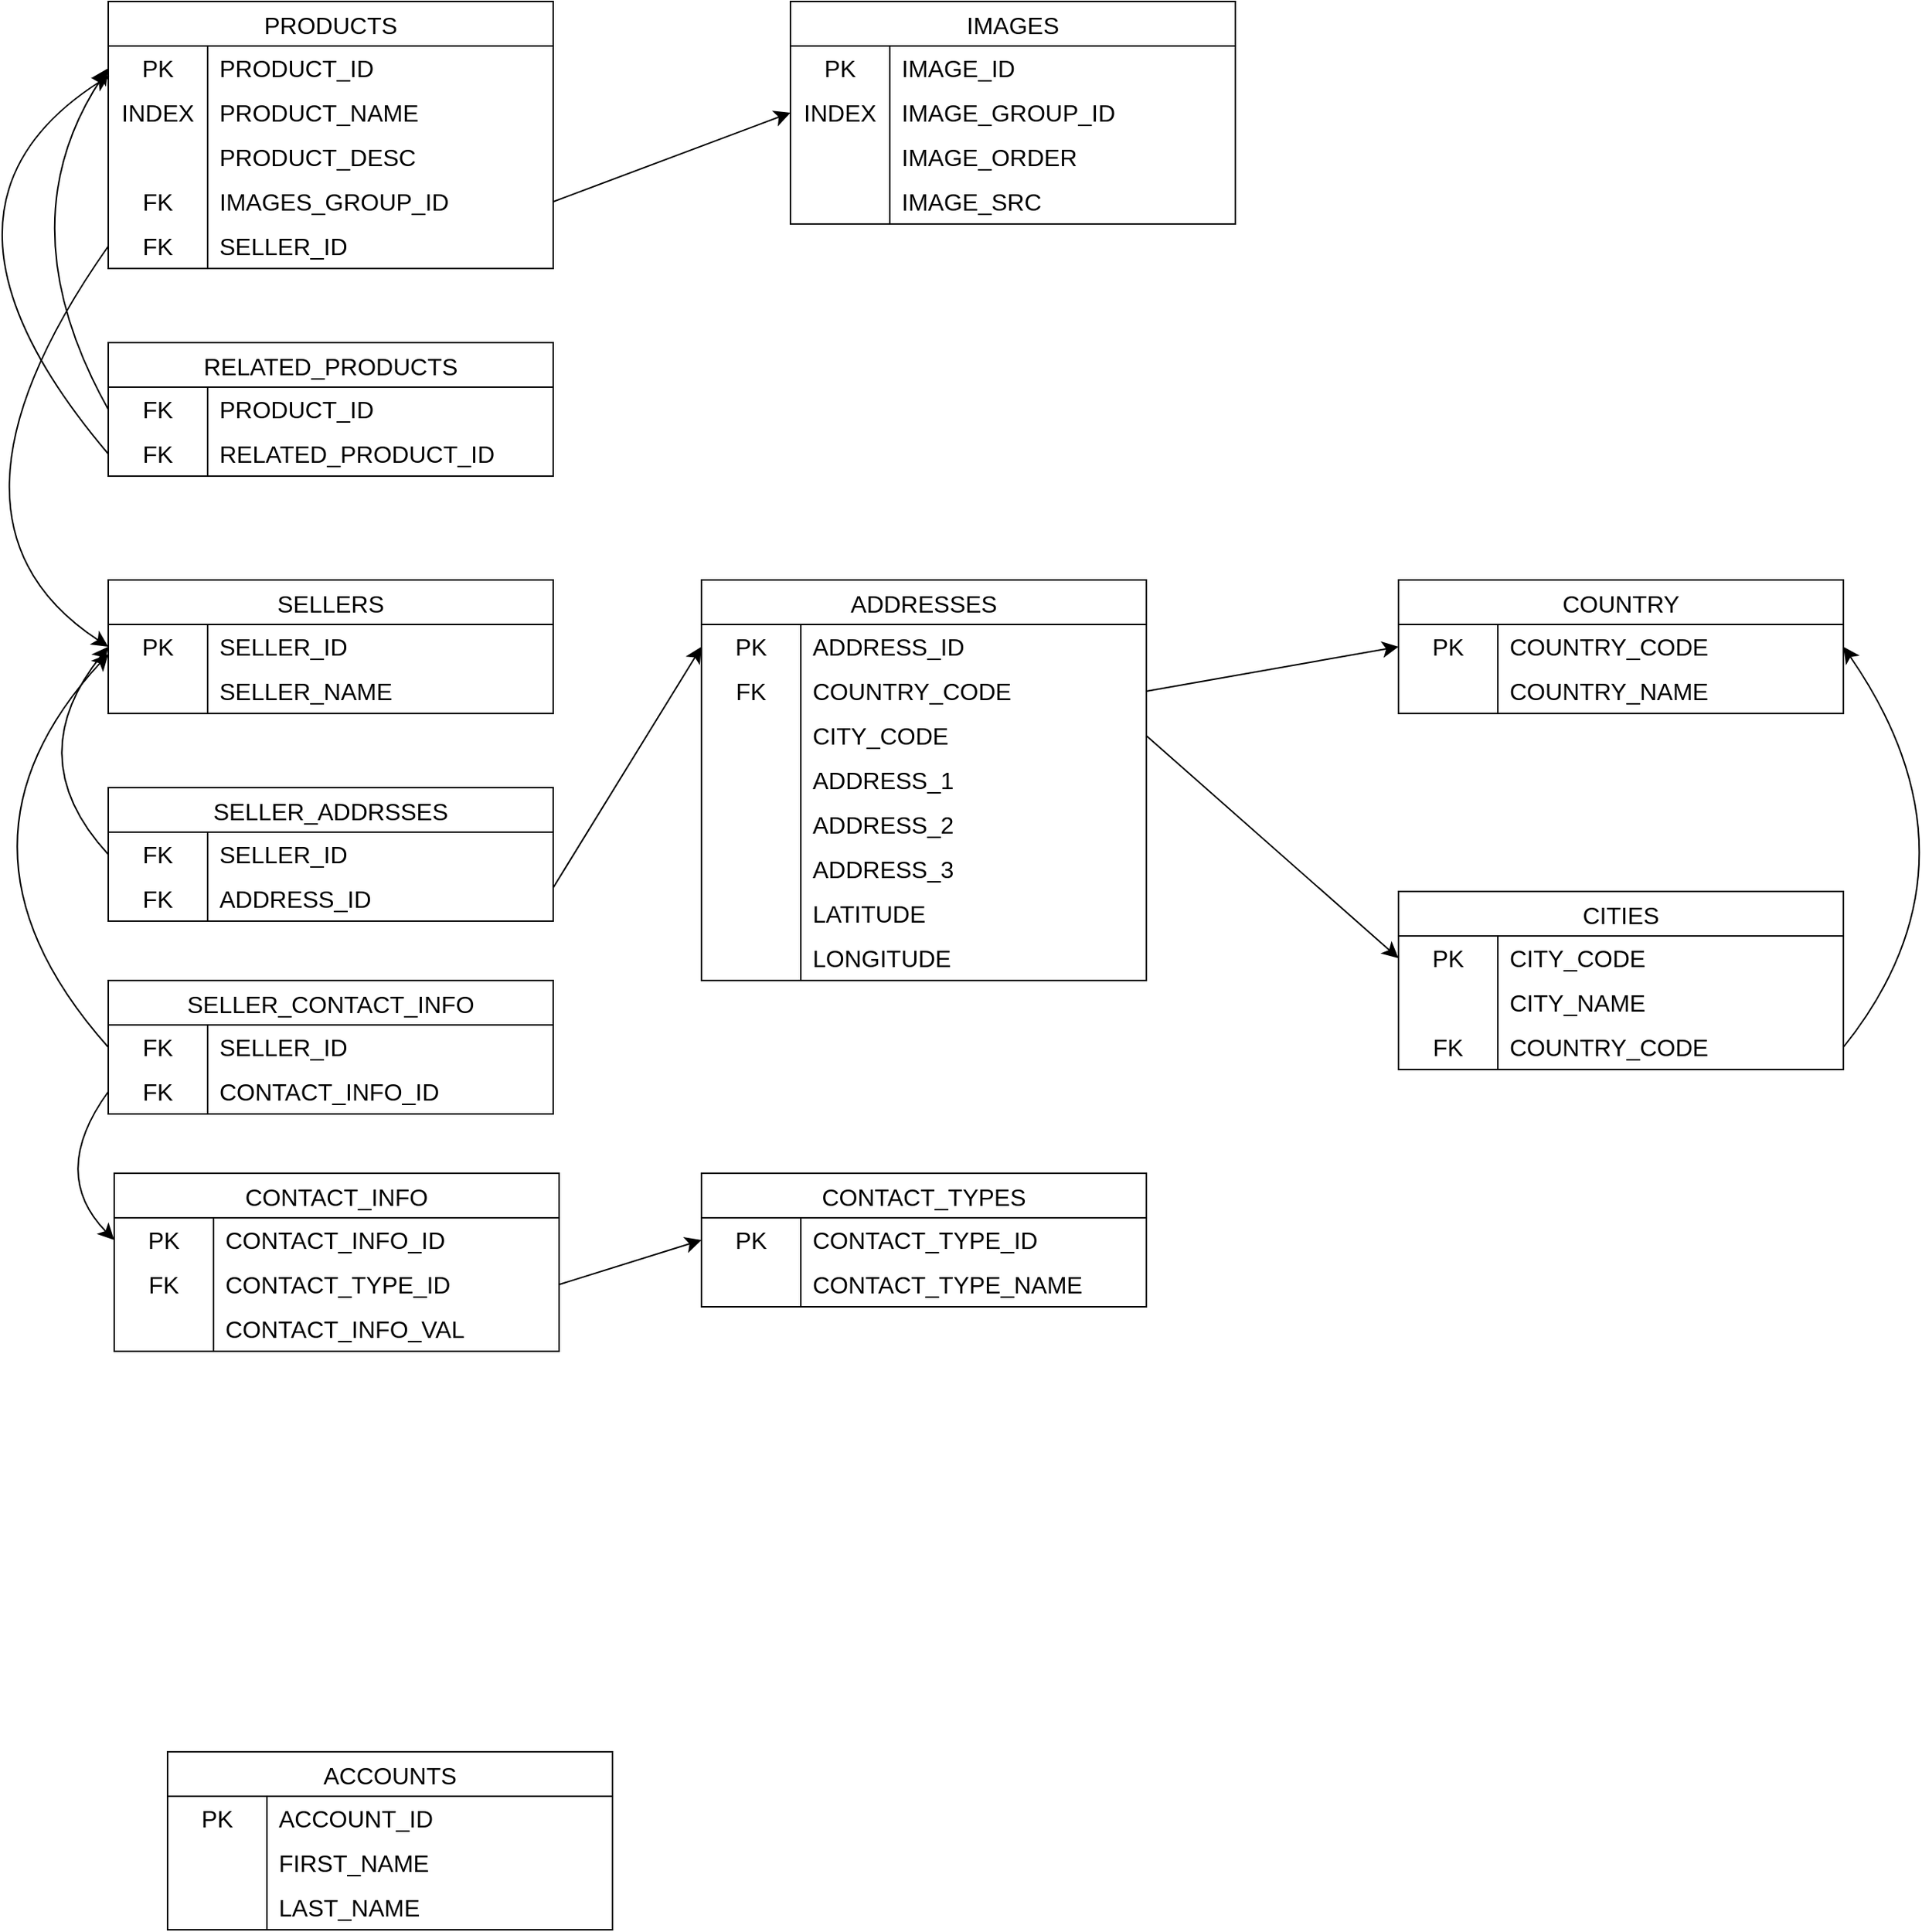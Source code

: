 <mxfile version="24.2.5" type="github">
  <diagram name="Page-1" id="N0plrpYWkO5NrAyGqAbL">
    <mxGraphModel dx="1674" dy="957" grid="1" gridSize="10" guides="1" tooltips="1" connect="1" arrows="1" fold="1" page="1" pageScale="1" pageWidth="827" pageHeight="1169" math="0" shadow="0">
      <root>
        <mxCell id="0" />
        <mxCell id="1" parent="0" />
        <mxCell id="wztDwebSlEV5KMkDQvqh-83" value="PRODUCTS" style="shape=table;startSize=30;container=1;collapsible=0;childLayout=tableLayout;fixedRows=1;rowLines=0;fontStyle=0;strokeColor=default;fontSize=16;" parent="1" vertex="1">
          <mxGeometry x="110" y="170" width="300" height="180" as="geometry" />
        </mxCell>
        <mxCell id="wztDwebSlEV5KMkDQvqh-84" value="" style="shape=tableRow;horizontal=0;startSize=0;swimlaneHead=0;swimlaneBody=0;top=0;left=0;bottom=0;right=0;collapsible=0;dropTarget=0;fillColor=none;points=[[0,0.5],[1,0.5]];portConstraint=eastwest;strokeColor=inherit;fontSize=16;" parent="wztDwebSlEV5KMkDQvqh-83" vertex="1">
          <mxGeometry y="30" width="300" height="30" as="geometry" />
        </mxCell>
        <mxCell id="wztDwebSlEV5KMkDQvqh-85" value="PK" style="shape=partialRectangle;html=1;whiteSpace=wrap;connectable=0;fillColor=none;top=0;left=0;bottom=0;right=0;overflow=hidden;pointerEvents=1;strokeColor=inherit;fontSize=16;" parent="wztDwebSlEV5KMkDQvqh-84" vertex="1">
          <mxGeometry width="67" height="30" as="geometry">
            <mxRectangle width="67" height="30" as="alternateBounds" />
          </mxGeometry>
        </mxCell>
        <mxCell id="wztDwebSlEV5KMkDQvqh-86" value="PRODUCT_ID" style="shape=partialRectangle;html=1;whiteSpace=wrap;connectable=0;fillColor=none;top=0;left=0;bottom=0;right=0;align=left;spacingLeft=6;overflow=hidden;strokeColor=inherit;fontSize=16;" parent="wztDwebSlEV5KMkDQvqh-84" vertex="1">
          <mxGeometry x="67" width="233" height="30" as="geometry">
            <mxRectangle width="233" height="30" as="alternateBounds" />
          </mxGeometry>
        </mxCell>
        <mxCell id="wztDwebSlEV5KMkDQvqh-87" value="" style="shape=tableRow;horizontal=0;startSize=0;swimlaneHead=0;swimlaneBody=0;top=0;left=0;bottom=0;right=0;collapsible=0;dropTarget=0;fillColor=none;points=[[0,0.5],[1,0.5]];portConstraint=eastwest;strokeColor=inherit;fontSize=16;" parent="wztDwebSlEV5KMkDQvqh-83" vertex="1">
          <mxGeometry y="60" width="300" height="30" as="geometry" />
        </mxCell>
        <mxCell id="wztDwebSlEV5KMkDQvqh-88" value="INDEX" style="shape=partialRectangle;html=1;whiteSpace=wrap;connectable=0;fillColor=none;top=0;left=0;bottom=0;right=0;overflow=hidden;strokeColor=inherit;fontSize=16;" parent="wztDwebSlEV5KMkDQvqh-87" vertex="1">
          <mxGeometry width="67" height="30" as="geometry">
            <mxRectangle width="67" height="30" as="alternateBounds" />
          </mxGeometry>
        </mxCell>
        <mxCell id="wztDwebSlEV5KMkDQvqh-89" value="PRODUCT_NAME" style="shape=partialRectangle;html=1;whiteSpace=wrap;connectable=0;fillColor=none;top=0;left=0;bottom=0;right=0;align=left;spacingLeft=6;overflow=hidden;strokeColor=inherit;fontSize=16;" parent="wztDwebSlEV5KMkDQvqh-87" vertex="1">
          <mxGeometry x="67" width="233" height="30" as="geometry">
            <mxRectangle width="233" height="30" as="alternateBounds" />
          </mxGeometry>
        </mxCell>
        <mxCell id="wztDwebSlEV5KMkDQvqh-90" value="" style="shape=tableRow;horizontal=0;startSize=0;swimlaneHead=0;swimlaneBody=0;top=0;left=0;bottom=0;right=0;collapsible=0;dropTarget=0;fillColor=none;points=[[0,0.5],[1,0.5]];portConstraint=eastwest;strokeColor=inherit;fontSize=16;" parent="wztDwebSlEV5KMkDQvqh-83" vertex="1">
          <mxGeometry y="90" width="300" height="30" as="geometry" />
        </mxCell>
        <mxCell id="wztDwebSlEV5KMkDQvqh-91" value="" style="shape=partialRectangle;html=1;whiteSpace=wrap;connectable=0;fillColor=none;top=0;left=0;bottom=0;right=0;overflow=hidden;strokeColor=inherit;fontSize=16;" parent="wztDwebSlEV5KMkDQvqh-90" vertex="1">
          <mxGeometry width="67" height="30" as="geometry">
            <mxRectangle width="67" height="30" as="alternateBounds" />
          </mxGeometry>
        </mxCell>
        <mxCell id="wztDwebSlEV5KMkDQvqh-92" value="PRODUCT_DESC" style="shape=partialRectangle;html=1;whiteSpace=wrap;connectable=0;fillColor=none;top=0;left=0;bottom=0;right=0;align=left;spacingLeft=6;overflow=hidden;strokeColor=inherit;fontSize=16;" parent="wztDwebSlEV5KMkDQvqh-90" vertex="1">
          <mxGeometry x="67" width="233" height="30" as="geometry">
            <mxRectangle width="233" height="30" as="alternateBounds" />
          </mxGeometry>
        </mxCell>
        <mxCell id="wztDwebSlEV5KMkDQvqh-93" value="" style="shape=tableRow;horizontal=0;startSize=0;swimlaneHead=0;swimlaneBody=0;top=0;left=0;bottom=0;right=0;collapsible=0;dropTarget=0;fillColor=none;points=[[0,0.5],[1,0.5]];portConstraint=eastwest;strokeColor=inherit;fontSize=16;" parent="wztDwebSlEV5KMkDQvqh-83" vertex="1">
          <mxGeometry y="120" width="300" height="30" as="geometry" />
        </mxCell>
        <mxCell id="wztDwebSlEV5KMkDQvqh-94" value="FK" style="shape=partialRectangle;html=1;whiteSpace=wrap;connectable=0;fillColor=none;top=0;left=0;bottom=0;right=0;overflow=hidden;strokeColor=inherit;fontSize=16;" parent="wztDwebSlEV5KMkDQvqh-93" vertex="1">
          <mxGeometry width="67" height="30" as="geometry">
            <mxRectangle width="67" height="30" as="alternateBounds" />
          </mxGeometry>
        </mxCell>
        <mxCell id="wztDwebSlEV5KMkDQvqh-95" value="IMAGES_GROUP_ID" style="shape=partialRectangle;html=1;whiteSpace=wrap;connectable=0;fillColor=none;top=0;left=0;bottom=0;right=0;align=left;spacingLeft=6;overflow=hidden;strokeColor=inherit;fontSize=16;" parent="wztDwebSlEV5KMkDQvqh-93" vertex="1">
          <mxGeometry x="67" width="233" height="30" as="geometry">
            <mxRectangle width="233" height="30" as="alternateBounds" />
          </mxGeometry>
        </mxCell>
        <mxCell id="wztDwebSlEV5KMkDQvqh-134" value="" style="shape=tableRow;horizontal=0;startSize=0;swimlaneHead=0;swimlaneBody=0;top=0;left=0;bottom=0;right=0;collapsible=0;dropTarget=0;fillColor=none;points=[[0,0.5],[1,0.5]];portConstraint=eastwest;strokeColor=inherit;fontSize=16;" parent="wztDwebSlEV5KMkDQvqh-83" vertex="1">
          <mxGeometry y="150" width="300" height="30" as="geometry" />
        </mxCell>
        <mxCell id="wztDwebSlEV5KMkDQvqh-135" value="FK" style="shape=partialRectangle;html=1;whiteSpace=wrap;connectable=0;fillColor=none;top=0;left=0;bottom=0;right=0;overflow=hidden;strokeColor=inherit;fontSize=16;" parent="wztDwebSlEV5KMkDQvqh-134" vertex="1">
          <mxGeometry width="67" height="30" as="geometry">
            <mxRectangle width="67" height="30" as="alternateBounds" />
          </mxGeometry>
        </mxCell>
        <mxCell id="wztDwebSlEV5KMkDQvqh-136" value="SELLER_ID" style="shape=partialRectangle;html=1;whiteSpace=wrap;connectable=0;fillColor=none;top=0;left=0;bottom=0;right=0;align=left;spacingLeft=6;overflow=hidden;strokeColor=inherit;fontSize=16;" parent="wztDwebSlEV5KMkDQvqh-134" vertex="1">
          <mxGeometry x="67" width="233" height="30" as="geometry">
            <mxRectangle width="233" height="30" as="alternateBounds" />
          </mxGeometry>
        </mxCell>
        <mxCell id="wztDwebSlEV5KMkDQvqh-96" value="IMAGES" style="shape=table;startSize=30;container=1;collapsible=0;childLayout=tableLayout;fixedRows=1;rowLines=0;fontStyle=0;strokeColor=default;fontSize=16;" parent="1" vertex="1">
          <mxGeometry x="570" y="170" width="300" height="150" as="geometry" />
        </mxCell>
        <mxCell id="wztDwebSlEV5KMkDQvqh-97" value="" style="shape=tableRow;horizontal=0;startSize=0;swimlaneHead=0;swimlaneBody=0;top=0;left=0;bottom=0;right=0;collapsible=0;dropTarget=0;fillColor=none;points=[[0,0.5],[1,0.5]];portConstraint=eastwest;strokeColor=inherit;fontSize=16;" parent="wztDwebSlEV5KMkDQvqh-96" vertex="1">
          <mxGeometry y="30" width="300" height="30" as="geometry" />
        </mxCell>
        <mxCell id="wztDwebSlEV5KMkDQvqh-98" value="PK" style="shape=partialRectangle;html=1;whiteSpace=wrap;connectable=0;fillColor=none;top=0;left=0;bottom=0;right=0;overflow=hidden;pointerEvents=1;strokeColor=inherit;fontSize=16;" parent="wztDwebSlEV5KMkDQvqh-97" vertex="1">
          <mxGeometry width="67" height="30" as="geometry">
            <mxRectangle width="67" height="30" as="alternateBounds" />
          </mxGeometry>
        </mxCell>
        <mxCell id="wztDwebSlEV5KMkDQvqh-99" value="IMAGE_ID" style="shape=partialRectangle;html=1;whiteSpace=wrap;connectable=0;fillColor=none;top=0;left=0;bottom=0;right=0;align=left;spacingLeft=6;overflow=hidden;strokeColor=inherit;fontSize=16;" parent="wztDwebSlEV5KMkDQvqh-97" vertex="1">
          <mxGeometry x="67" width="233" height="30" as="geometry">
            <mxRectangle width="233" height="30" as="alternateBounds" />
          </mxGeometry>
        </mxCell>
        <mxCell id="wztDwebSlEV5KMkDQvqh-100" value="" style="shape=tableRow;horizontal=0;startSize=0;swimlaneHead=0;swimlaneBody=0;top=0;left=0;bottom=0;right=0;collapsible=0;dropTarget=0;fillColor=none;points=[[0,0.5],[1,0.5]];portConstraint=eastwest;strokeColor=inherit;fontSize=16;" parent="wztDwebSlEV5KMkDQvqh-96" vertex="1">
          <mxGeometry y="60" width="300" height="30" as="geometry" />
        </mxCell>
        <mxCell id="wztDwebSlEV5KMkDQvqh-101" value="INDEX" style="shape=partialRectangle;html=1;whiteSpace=wrap;connectable=0;fillColor=none;top=0;left=0;bottom=0;right=0;overflow=hidden;strokeColor=inherit;fontSize=16;" parent="wztDwebSlEV5KMkDQvqh-100" vertex="1">
          <mxGeometry width="67" height="30" as="geometry">
            <mxRectangle width="67" height="30" as="alternateBounds" />
          </mxGeometry>
        </mxCell>
        <mxCell id="wztDwebSlEV5KMkDQvqh-102" value="IMAGE_GROUP_ID" style="shape=partialRectangle;html=1;whiteSpace=wrap;connectable=0;fillColor=none;top=0;left=0;bottom=0;right=0;align=left;spacingLeft=6;overflow=hidden;strokeColor=inherit;fontSize=16;" parent="wztDwebSlEV5KMkDQvqh-100" vertex="1">
          <mxGeometry x="67" width="233" height="30" as="geometry">
            <mxRectangle width="233" height="30" as="alternateBounds" />
          </mxGeometry>
        </mxCell>
        <mxCell id="wztDwebSlEV5KMkDQvqh-103" value="" style="shape=tableRow;horizontal=0;startSize=0;swimlaneHead=0;swimlaneBody=0;top=0;left=0;bottom=0;right=0;collapsible=0;dropTarget=0;fillColor=none;points=[[0,0.5],[1,0.5]];portConstraint=eastwest;strokeColor=inherit;fontSize=16;" parent="wztDwebSlEV5KMkDQvqh-96" vertex="1">
          <mxGeometry y="90" width="300" height="30" as="geometry" />
        </mxCell>
        <mxCell id="wztDwebSlEV5KMkDQvqh-104" value="" style="shape=partialRectangle;html=1;whiteSpace=wrap;connectable=0;fillColor=none;top=0;left=0;bottom=0;right=0;overflow=hidden;strokeColor=inherit;fontSize=16;" parent="wztDwebSlEV5KMkDQvqh-103" vertex="1">
          <mxGeometry width="67" height="30" as="geometry">
            <mxRectangle width="67" height="30" as="alternateBounds" />
          </mxGeometry>
        </mxCell>
        <mxCell id="wztDwebSlEV5KMkDQvqh-105" value="IMAGE_ORDER" style="shape=partialRectangle;html=1;whiteSpace=wrap;connectable=0;fillColor=none;top=0;left=0;bottom=0;right=0;align=left;spacingLeft=6;overflow=hidden;strokeColor=inherit;fontSize=16;" parent="wztDwebSlEV5KMkDQvqh-103" vertex="1">
          <mxGeometry x="67" width="233" height="30" as="geometry">
            <mxRectangle width="233" height="30" as="alternateBounds" />
          </mxGeometry>
        </mxCell>
        <mxCell id="wztDwebSlEV5KMkDQvqh-106" value="" style="shape=tableRow;horizontal=0;startSize=0;swimlaneHead=0;swimlaneBody=0;top=0;left=0;bottom=0;right=0;collapsible=0;dropTarget=0;fillColor=none;points=[[0,0.5],[1,0.5]];portConstraint=eastwest;strokeColor=inherit;fontSize=16;" parent="wztDwebSlEV5KMkDQvqh-96" vertex="1">
          <mxGeometry y="120" width="300" height="30" as="geometry" />
        </mxCell>
        <mxCell id="wztDwebSlEV5KMkDQvqh-107" value="" style="shape=partialRectangle;html=1;whiteSpace=wrap;connectable=0;fillColor=none;top=0;left=0;bottom=0;right=0;overflow=hidden;strokeColor=inherit;fontSize=16;" parent="wztDwebSlEV5KMkDQvqh-106" vertex="1">
          <mxGeometry width="67" height="30" as="geometry">
            <mxRectangle width="67" height="30" as="alternateBounds" />
          </mxGeometry>
        </mxCell>
        <mxCell id="wztDwebSlEV5KMkDQvqh-108" value="IMAGE_SRC" style="shape=partialRectangle;html=1;whiteSpace=wrap;connectable=0;fillColor=none;top=0;left=0;bottom=0;right=0;align=left;spacingLeft=6;overflow=hidden;strokeColor=inherit;fontSize=16;" parent="wztDwebSlEV5KMkDQvqh-106" vertex="1">
          <mxGeometry x="67" width="233" height="30" as="geometry">
            <mxRectangle width="233" height="30" as="alternateBounds" />
          </mxGeometry>
        </mxCell>
        <mxCell id="wztDwebSlEV5KMkDQvqh-109" style="edgeStyle=none;curved=1;rounded=0;orthogonalLoop=1;jettySize=auto;html=1;entryX=0;entryY=0.5;entryDx=0;entryDy=0;fontSize=12;startSize=8;endSize=8;exitX=1;exitY=0.5;exitDx=0;exitDy=0;" parent="1" source="wztDwebSlEV5KMkDQvqh-93" target="wztDwebSlEV5KMkDQvqh-100" edge="1">
          <mxGeometry relative="1" as="geometry" />
        </mxCell>
        <mxCell id="wztDwebSlEV5KMkDQvqh-110" value="RELATED_PRODUCTS" style="shape=table;startSize=30;container=1;collapsible=0;childLayout=tableLayout;fixedRows=1;rowLines=0;fontStyle=0;strokeColor=default;fontSize=16;" parent="1" vertex="1">
          <mxGeometry x="110" y="400" width="300" height="90" as="geometry" />
        </mxCell>
        <mxCell id="wztDwebSlEV5KMkDQvqh-111" value="" style="shape=tableRow;horizontal=0;startSize=0;swimlaneHead=0;swimlaneBody=0;top=0;left=0;bottom=0;right=0;collapsible=0;dropTarget=0;fillColor=none;points=[[0,0.5],[1,0.5]];portConstraint=eastwest;strokeColor=inherit;fontSize=16;" parent="wztDwebSlEV5KMkDQvqh-110" vertex="1">
          <mxGeometry y="30" width="300" height="30" as="geometry" />
        </mxCell>
        <mxCell id="wztDwebSlEV5KMkDQvqh-112" value="FK" style="shape=partialRectangle;html=1;whiteSpace=wrap;connectable=0;fillColor=none;top=0;left=0;bottom=0;right=0;overflow=hidden;pointerEvents=1;strokeColor=inherit;fontSize=16;" parent="wztDwebSlEV5KMkDQvqh-111" vertex="1">
          <mxGeometry width="67" height="30" as="geometry">
            <mxRectangle width="67" height="30" as="alternateBounds" />
          </mxGeometry>
        </mxCell>
        <mxCell id="wztDwebSlEV5KMkDQvqh-113" value="PRODUCT_ID" style="shape=partialRectangle;html=1;whiteSpace=wrap;connectable=0;fillColor=none;top=0;left=0;bottom=0;right=0;align=left;spacingLeft=6;overflow=hidden;strokeColor=inherit;fontSize=16;" parent="wztDwebSlEV5KMkDQvqh-111" vertex="1">
          <mxGeometry x="67" width="233" height="30" as="geometry">
            <mxRectangle width="233" height="30" as="alternateBounds" />
          </mxGeometry>
        </mxCell>
        <mxCell id="wztDwebSlEV5KMkDQvqh-114" value="" style="shape=tableRow;horizontal=0;startSize=0;swimlaneHead=0;swimlaneBody=0;top=0;left=0;bottom=0;right=0;collapsible=0;dropTarget=0;fillColor=none;points=[[0,0.5],[1,0.5]];portConstraint=eastwest;strokeColor=inherit;fontSize=16;" parent="wztDwebSlEV5KMkDQvqh-110" vertex="1">
          <mxGeometry y="60" width="300" height="30" as="geometry" />
        </mxCell>
        <mxCell id="wztDwebSlEV5KMkDQvqh-115" value="FK" style="shape=partialRectangle;html=1;whiteSpace=wrap;connectable=0;fillColor=none;top=0;left=0;bottom=0;right=0;overflow=hidden;strokeColor=inherit;fontSize=16;" parent="wztDwebSlEV5KMkDQvqh-114" vertex="1">
          <mxGeometry width="67" height="30" as="geometry">
            <mxRectangle width="67" height="30" as="alternateBounds" />
          </mxGeometry>
        </mxCell>
        <mxCell id="wztDwebSlEV5KMkDQvqh-116" value="RELATED_PRODUCT_ID" style="shape=partialRectangle;html=1;whiteSpace=wrap;connectable=0;fillColor=none;top=0;left=0;bottom=0;right=0;align=left;spacingLeft=6;overflow=hidden;strokeColor=inherit;fontSize=16;" parent="wztDwebSlEV5KMkDQvqh-114" vertex="1">
          <mxGeometry x="67" width="233" height="30" as="geometry">
            <mxRectangle width="233" height="30" as="alternateBounds" />
          </mxGeometry>
        </mxCell>
        <mxCell id="wztDwebSlEV5KMkDQvqh-125" value="" style="endArrow=classic;html=1;rounded=0;fontSize=12;startSize=8;endSize=8;curved=1;entryX=0;entryY=0.5;entryDx=0;entryDy=0;exitX=0;exitY=0.5;exitDx=0;exitDy=0;" parent="1" source="wztDwebSlEV5KMkDQvqh-111" target="wztDwebSlEV5KMkDQvqh-84" edge="1">
          <mxGeometry width="50" height="50" relative="1" as="geometry">
            <mxPoint x="540" y="460" as="sourcePoint" />
            <mxPoint x="590" y="410" as="targetPoint" />
            <Array as="points">
              <mxPoint x="40" y="320" />
            </Array>
          </mxGeometry>
        </mxCell>
        <mxCell id="wztDwebSlEV5KMkDQvqh-126" style="edgeStyle=none;curved=1;rounded=0;orthogonalLoop=1;jettySize=auto;html=1;exitX=0;exitY=0.5;exitDx=0;exitDy=0;fontSize=12;startSize=8;endSize=8;" parent="1" source="wztDwebSlEV5KMkDQvqh-114" edge="1">
          <mxGeometry relative="1" as="geometry">
            <mxPoint x="110.667" y="220" as="targetPoint" />
            <Array as="points">
              <mxPoint x="-30" y="310" />
            </Array>
          </mxGeometry>
        </mxCell>
        <mxCell id="wztDwebSlEV5KMkDQvqh-127" value="SELLERS" style="shape=table;startSize=30;container=1;collapsible=0;childLayout=tableLayout;fixedRows=1;rowLines=0;fontStyle=0;strokeColor=default;fontSize=16;" parent="1" vertex="1">
          <mxGeometry x="110" y="560" width="300" height="90" as="geometry" />
        </mxCell>
        <mxCell id="wztDwebSlEV5KMkDQvqh-128" value="" style="shape=tableRow;horizontal=0;startSize=0;swimlaneHead=0;swimlaneBody=0;top=0;left=0;bottom=0;right=0;collapsible=0;dropTarget=0;fillColor=none;points=[[0,0.5],[1,0.5]];portConstraint=eastwest;strokeColor=inherit;fontSize=16;" parent="wztDwebSlEV5KMkDQvqh-127" vertex="1">
          <mxGeometry y="30" width="300" height="30" as="geometry" />
        </mxCell>
        <mxCell id="wztDwebSlEV5KMkDQvqh-129" value="PK" style="shape=partialRectangle;html=1;whiteSpace=wrap;connectable=0;fillColor=none;top=0;left=0;bottom=0;right=0;overflow=hidden;pointerEvents=1;strokeColor=inherit;fontSize=16;" parent="wztDwebSlEV5KMkDQvqh-128" vertex="1">
          <mxGeometry width="67" height="30" as="geometry">
            <mxRectangle width="67" height="30" as="alternateBounds" />
          </mxGeometry>
        </mxCell>
        <mxCell id="wztDwebSlEV5KMkDQvqh-130" value="SELLER_ID" style="shape=partialRectangle;html=1;whiteSpace=wrap;connectable=0;fillColor=none;top=0;left=0;bottom=0;right=0;align=left;spacingLeft=6;overflow=hidden;strokeColor=inherit;fontSize=16;" parent="wztDwebSlEV5KMkDQvqh-128" vertex="1">
          <mxGeometry x="67" width="233" height="30" as="geometry">
            <mxRectangle width="233" height="30" as="alternateBounds" />
          </mxGeometry>
        </mxCell>
        <mxCell id="wztDwebSlEV5KMkDQvqh-131" value="" style="shape=tableRow;horizontal=0;startSize=0;swimlaneHead=0;swimlaneBody=0;top=0;left=0;bottom=0;right=0;collapsible=0;dropTarget=0;fillColor=none;points=[[0,0.5],[1,0.5]];portConstraint=eastwest;strokeColor=inherit;fontSize=16;" parent="wztDwebSlEV5KMkDQvqh-127" vertex="1">
          <mxGeometry y="60" width="300" height="30" as="geometry" />
        </mxCell>
        <mxCell id="wztDwebSlEV5KMkDQvqh-132" value="" style="shape=partialRectangle;html=1;whiteSpace=wrap;connectable=0;fillColor=none;top=0;left=0;bottom=0;right=0;overflow=hidden;strokeColor=inherit;fontSize=16;" parent="wztDwebSlEV5KMkDQvqh-131" vertex="1">
          <mxGeometry width="67" height="30" as="geometry">
            <mxRectangle width="67" height="30" as="alternateBounds" />
          </mxGeometry>
        </mxCell>
        <mxCell id="wztDwebSlEV5KMkDQvqh-133" value="SELLER_NAME" style="shape=partialRectangle;html=1;whiteSpace=wrap;connectable=0;fillColor=none;top=0;left=0;bottom=0;right=0;align=left;spacingLeft=6;overflow=hidden;strokeColor=inherit;fontSize=16;" parent="wztDwebSlEV5KMkDQvqh-131" vertex="1">
          <mxGeometry x="67" width="233" height="30" as="geometry">
            <mxRectangle width="233" height="30" as="alternateBounds" />
          </mxGeometry>
        </mxCell>
        <mxCell id="wztDwebSlEV5KMkDQvqh-137" style="edgeStyle=none;curved=1;rounded=0;orthogonalLoop=1;jettySize=auto;html=1;exitX=0;exitY=0.5;exitDx=0;exitDy=0;entryX=0;entryY=0.5;entryDx=0;entryDy=0;fontSize=12;startSize=8;endSize=8;" parent="1" source="wztDwebSlEV5KMkDQvqh-134" target="wztDwebSlEV5KMkDQvqh-128" edge="1">
          <mxGeometry relative="1" as="geometry">
            <Array as="points">
              <mxPoint x="-20" y="520" />
            </Array>
          </mxGeometry>
        </mxCell>
        <mxCell id="wztDwebSlEV5KMkDQvqh-138" value="ADDRESSES" style="shape=table;startSize=30;container=1;collapsible=0;childLayout=tableLayout;fixedRows=1;rowLines=0;fontStyle=0;strokeColor=default;fontSize=16;" parent="1" vertex="1">
          <mxGeometry x="510" y="560" width="300" height="270" as="geometry" />
        </mxCell>
        <mxCell id="wztDwebSlEV5KMkDQvqh-139" value="" style="shape=tableRow;horizontal=0;startSize=0;swimlaneHead=0;swimlaneBody=0;top=0;left=0;bottom=0;right=0;collapsible=0;dropTarget=0;fillColor=none;points=[[0,0.5],[1,0.5]];portConstraint=eastwest;strokeColor=inherit;fontSize=16;" parent="wztDwebSlEV5KMkDQvqh-138" vertex="1">
          <mxGeometry y="30" width="300" height="30" as="geometry" />
        </mxCell>
        <mxCell id="wztDwebSlEV5KMkDQvqh-140" value="PK" style="shape=partialRectangle;html=1;whiteSpace=wrap;connectable=0;fillColor=none;top=0;left=0;bottom=0;right=0;overflow=hidden;pointerEvents=1;strokeColor=inherit;fontSize=16;" parent="wztDwebSlEV5KMkDQvqh-139" vertex="1">
          <mxGeometry width="67" height="30" as="geometry">
            <mxRectangle width="67" height="30" as="alternateBounds" />
          </mxGeometry>
        </mxCell>
        <mxCell id="wztDwebSlEV5KMkDQvqh-141" value="ADDRESS_ID" style="shape=partialRectangle;html=1;whiteSpace=wrap;connectable=0;fillColor=none;top=0;left=0;bottom=0;right=0;align=left;spacingLeft=6;overflow=hidden;strokeColor=inherit;fontSize=16;" parent="wztDwebSlEV5KMkDQvqh-139" vertex="1">
          <mxGeometry x="67" width="233" height="30" as="geometry">
            <mxRectangle width="233" height="30" as="alternateBounds" />
          </mxGeometry>
        </mxCell>
        <mxCell id="wztDwebSlEV5KMkDQvqh-142" value="" style="shape=tableRow;horizontal=0;startSize=0;swimlaneHead=0;swimlaneBody=0;top=0;left=0;bottom=0;right=0;collapsible=0;dropTarget=0;fillColor=none;points=[[0,0.5],[1,0.5]];portConstraint=eastwest;strokeColor=inherit;fontSize=16;" parent="wztDwebSlEV5KMkDQvqh-138" vertex="1">
          <mxGeometry y="60" width="300" height="30" as="geometry" />
        </mxCell>
        <mxCell id="wztDwebSlEV5KMkDQvqh-143" value="FK" style="shape=partialRectangle;html=1;whiteSpace=wrap;connectable=0;fillColor=none;top=0;left=0;bottom=0;right=0;overflow=hidden;strokeColor=inherit;fontSize=16;" parent="wztDwebSlEV5KMkDQvqh-142" vertex="1">
          <mxGeometry width="67" height="30" as="geometry">
            <mxRectangle width="67" height="30" as="alternateBounds" />
          </mxGeometry>
        </mxCell>
        <mxCell id="wztDwebSlEV5KMkDQvqh-144" value="COUNTRY_CODE" style="shape=partialRectangle;html=1;whiteSpace=wrap;connectable=0;fillColor=none;top=0;left=0;bottom=0;right=0;align=left;spacingLeft=6;overflow=hidden;strokeColor=inherit;fontSize=16;" parent="wztDwebSlEV5KMkDQvqh-142" vertex="1">
          <mxGeometry x="67" width="233" height="30" as="geometry">
            <mxRectangle width="233" height="30" as="alternateBounds" />
          </mxGeometry>
        </mxCell>
        <mxCell id="SgEy8FRs6PmJgqI1TbWS-9" value="" style="shape=tableRow;horizontal=0;startSize=0;swimlaneHead=0;swimlaneBody=0;top=0;left=0;bottom=0;right=0;collapsible=0;dropTarget=0;fillColor=none;points=[[0,0.5],[1,0.5]];portConstraint=eastwest;strokeColor=inherit;fontSize=16;" vertex="1" parent="wztDwebSlEV5KMkDQvqh-138">
          <mxGeometry y="90" width="300" height="30" as="geometry" />
        </mxCell>
        <mxCell id="SgEy8FRs6PmJgqI1TbWS-10" value="" style="shape=partialRectangle;html=1;whiteSpace=wrap;connectable=0;fillColor=none;top=0;left=0;bottom=0;right=0;overflow=hidden;strokeColor=inherit;fontSize=16;" vertex="1" parent="SgEy8FRs6PmJgqI1TbWS-9">
          <mxGeometry width="67" height="30" as="geometry">
            <mxRectangle width="67" height="30" as="alternateBounds" />
          </mxGeometry>
        </mxCell>
        <mxCell id="SgEy8FRs6PmJgqI1TbWS-11" value="CITY_CODE" style="shape=partialRectangle;html=1;whiteSpace=wrap;connectable=0;fillColor=none;top=0;left=0;bottom=0;right=0;align=left;spacingLeft=6;overflow=hidden;strokeColor=inherit;fontSize=16;" vertex="1" parent="SgEy8FRs6PmJgqI1TbWS-9">
          <mxGeometry x="67" width="233" height="30" as="geometry">
            <mxRectangle width="233" height="30" as="alternateBounds" />
          </mxGeometry>
        </mxCell>
        <mxCell id="SgEy8FRs6PmJgqI1TbWS-23" value="" style="shape=tableRow;horizontal=0;startSize=0;swimlaneHead=0;swimlaneBody=0;top=0;left=0;bottom=0;right=0;collapsible=0;dropTarget=0;fillColor=none;points=[[0,0.5],[1,0.5]];portConstraint=eastwest;strokeColor=inherit;fontSize=16;" vertex="1" parent="wztDwebSlEV5KMkDQvqh-138">
          <mxGeometry y="120" width="300" height="30" as="geometry" />
        </mxCell>
        <mxCell id="SgEy8FRs6PmJgqI1TbWS-24" value="" style="shape=partialRectangle;html=1;whiteSpace=wrap;connectable=0;fillColor=none;top=0;left=0;bottom=0;right=0;overflow=hidden;strokeColor=inherit;fontSize=16;" vertex="1" parent="SgEy8FRs6PmJgqI1TbWS-23">
          <mxGeometry width="67" height="30" as="geometry">
            <mxRectangle width="67" height="30" as="alternateBounds" />
          </mxGeometry>
        </mxCell>
        <mxCell id="SgEy8FRs6PmJgqI1TbWS-25" value="ADDRESS_1" style="shape=partialRectangle;html=1;whiteSpace=wrap;connectable=0;fillColor=none;top=0;left=0;bottom=0;right=0;align=left;spacingLeft=6;overflow=hidden;strokeColor=inherit;fontSize=16;" vertex="1" parent="SgEy8FRs6PmJgqI1TbWS-23">
          <mxGeometry x="67" width="233" height="30" as="geometry">
            <mxRectangle width="233" height="30" as="alternateBounds" />
          </mxGeometry>
        </mxCell>
        <mxCell id="SgEy8FRs6PmJgqI1TbWS-39" value="" style="shape=tableRow;horizontal=0;startSize=0;swimlaneHead=0;swimlaneBody=0;top=0;left=0;bottom=0;right=0;collapsible=0;dropTarget=0;fillColor=none;points=[[0,0.5],[1,0.5]];portConstraint=eastwest;strokeColor=inherit;fontSize=16;" vertex="1" parent="wztDwebSlEV5KMkDQvqh-138">
          <mxGeometry y="150" width="300" height="30" as="geometry" />
        </mxCell>
        <mxCell id="SgEy8FRs6PmJgqI1TbWS-40" value="" style="shape=partialRectangle;html=1;whiteSpace=wrap;connectable=0;fillColor=none;top=0;left=0;bottom=0;right=0;overflow=hidden;strokeColor=inherit;fontSize=16;" vertex="1" parent="SgEy8FRs6PmJgqI1TbWS-39">
          <mxGeometry width="67" height="30" as="geometry">
            <mxRectangle width="67" height="30" as="alternateBounds" />
          </mxGeometry>
        </mxCell>
        <mxCell id="SgEy8FRs6PmJgqI1TbWS-41" value="ADDRESS_2" style="shape=partialRectangle;html=1;whiteSpace=wrap;connectable=0;fillColor=none;top=0;left=0;bottom=0;right=0;align=left;spacingLeft=6;overflow=hidden;strokeColor=inherit;fontSize=16;" vertex="1" parent="SgEy8FRs6PmJgqI1TbWS-39">
          <mxGeometry x="67" width="233" height="30" as="geometry">
            <mxRectangle width="233" height="30" as="alternateBounds" />
          </mxGeometry>
        </mxCell>
        <mxCell id="SgEy8FRs6PmJgqI1TbWS-47" value="" style="shape=tableRow;horizontal=0;startSize=0;swimlaneHead=0;swimlaneBody=0;top=0;left=0;bottom=0;right=0;collapsible=0;dropTarget=0;fillColor=none;points=[[0,0.5],[1,0.5]];portConstraint=eastwest;strokeColor=inherit;fontSize=16;" vertex="1" parent="wztDwebSlEV5KMkDQvqh-138">
          <mxGeometry y="180" width="300" height="30" as="geometry" />
        </mxCell>
        <mxCell id="SgEy8FRs6PmJgqI1TbWS-48" value="" style="shape=partialRectangle;html=1;whiteSpace=wrap;connectable=0;fillColor=none;top=0;left=0;bottom=0;right=0;overflow=hidden;strokeColor=inherit;fontSize=16;" vertex="1" parent="SgEy8FRs6PmJgqI1TbWS-47">
          <mxGeometry width="67" height="30" as="geometry">
            <mxRectangle width="67" height="30" as="alternateBounds" />
          </mxGeometry>
        </mxCell>
        <mxCell id="SgEy8FRs6PmJgqI1TbWS-49" value="ADDRESS_3" style="shape=partialRectangle;html=1;whiteSpace=wrap;connectable=0;fillColor=none;top=0;left=0;bottom=0;right=0;align=left;spacingLeft=6;overflow=hidden;strokeColor=inherit;fontSize=16;" vertex="1" parent="SgEy8FRs6PmJgqI1TbWS-47">
          <mxGeometry x="67" width="233" height="30" as="geometry">
            <mxRectangle width="233" height="30" as="alternateBounds" />
          </mxGeometry>
        </mxCell>
        <mxCell id="SgEy8FRs6PmJgqI1TbWS-50" value="" style="shape=tableRow;horizontal=0;startSize=0;swimlaneHead=0;swimlaneBody=0;top=0;left=0;bottom=0;right=0;collapsible=0;dropTarget=0;fillColor=none;points=[[0,0.5],[1,0.5]];portConstraint=eastwest;strokeColor=inherit;fontSize=16;" vertex="1" parent="wztDwebSlEV5KMkDQvqh-138">
          <mxGeometry y="210" width="300" height="30" as="geometry" />
        </mxCell>
        <mxCell id="SgEy8FRs6PmJgqI1TbWS-51" value="" style="shape=partialRectangle;html=1;whiteSpace=wrap;connectable=0;fillColor=none;top=0;left=0;bottom=0;right=0;overflow=hidden;strokeColor=inherit;fontSize=16;" vertex="1" parent="SgEy8FRs6PmJgqI1TbWS-50">
          <mxGeometry width="67" height="30" as="geometry">
            <mxRectangle width="67" height="30" as="alternateBounds" />
          </mxGeometry>
        </mxCell>
        <mxCell id="SgEy8FRs6PmJgqI1TbWS-52" value="LATITUDE" style="shape=partialRectangle;html=1;whiteSpace=wrap;connectable=0;fillColor=none;top=0;left=0;bottom=0;right=0;align=left;spacingLeft=6;overflow=hidden;strokeColor=inherit;fontSize=16;" vertex="1" parent="SgEy8FRs6PmJgqI1TbWS-50">
          <mxGeometry x="67" width="233" height="30" as="geometry">
            <mxRectangle width="233" height="30" as="alternateBounds" />
          </mxGeometry>
        </mxCell>
        <mxCell id="SgEy8FRs6PmJgqI1TbWS-53" value="" style="shape=tableRow;horizontal=0;startSize=0;swimlaneHead=0;swimlaneBody=0;top=0;left=0;bottom=0;right=0;collapsible=0;dropTarget=0;fillColor=none;points=[[0,0.5],[1,0.5]];portConstraint=eastwest;strokeColor=inherit;fontSize=16;" vertex="1" parent="wztDwebSlEV5KMkDQvqh-138">
          <mxGeometry y="240" width="300" height="30" as="geometry" />
        </mxCell>
        <mxCell id="SgEy8FRs6PmJgqI1TbWS-54" value="" style="shape=partialRectangle;html=1;whiteSpace=wrap;connectable=0;fillColor=none;top=0;left=0;bottom=0;right=0;overflow=hidden;strokeColor=inherit;fontSize=16;" vertex="1" parent="SgEy8FRs6PmJgqI1TbWS-53">
          <mxGeometry width="67" height="30" as="geometry">
            <mxRectangle width="67" height="30" as="alternateBounds" />
          </mxGeometry>
        </mxCell>
        <mxCell id="SgEy8FRs6PmJgqI1TbWS-55" value="LONGITUDE" style="shape=partialRectangle;html=1;whiteSpace=wrap;connectable=0;fillColor=none;top=0;left=0;bottom=0;right=0;align=left;spacingLeft=6;overflow=hidden;strokeColor=inherit;fontSize=16;" vertex="1" parent="SgEy8FRs6PmJgqI1TbWS-53">
          <mxGeometry x="67" width="233" height="30" as="geometry">
            <mxRectangle width="233" height="30" as="alternateBounds" />
          </mxGeometry>
        </mxCell>
        <mxCell id="SgEy8FRs6PmJgqI1TbWS-1" value="COUNTRY" style="shape=table;startSize=30;container=1;collapsible=0;childLayout=tableLayout;fixedRows=1;rowLines=0;fontStyle=0;strokeColor=default;fontSize=16;" vertex="1" parent="1">
          <mxGeometry x="980" y="560" width="300" height="90" as="geometry" />
        </mxCell>
        <mxCell id="SgEy8FRs6PmJgqI1TbWS-2" value="" style="shape=tableRow;horizontal=0;startSize=0;swimlaneHead=0;swimlaneBody=0;top=0;left=0;bottom=0;right=0;collapsible=0;dropTarget=0;fillColor=none;points=[[0,0.5],[1,0.5]];portConstraint=eastwest;strokeColor=inherit;fontSize=16;" vertex="1" parent="SgEy8FRs6PmJgqI1TbWS-1">
          <mxGeometry y="30" width="300" height="30" as="geometry" />
        </mxCell>
        <mxCell id="SgEy8FRs6PmJgqI1TbWS-3" value="PK" style="shape=partialRectangle;html=1;whiteSpace=wrap;connectable=0;fillColor=none;top=0;left=0;bottom=0;right=0;overflow=hidden;pointerEvents=1;strokeColor=inherit;fontSize=16;" vertex="1" parent="SgEy8FRs6PmJgqI1TbWS-2">
          <mxGeometry width="67" height="30" as="geometry">
            <mxRectangle width="67" height="30" as="alternateBounds" />
          </mxGeometry>
        </mxCell>
        <mxCell id="SgEy8FRs6PmJgqI1TbWS-4" value="COUNTRY_CODE" style="shape=partialRectangle;html=1;whiteSpace=wrap;connectable=0;fillColor=none;top=0;left=0;bottom=0;right=0;align=left;spacingLeft=6;overflow=hidden;strokeColor=inherit;fontSize=16;" vertex="1" parent="SgEy8FRs6PmJgqI1TbWS-2">
          <mxGeometry x="67" width="233" height="30" as="geometry">
            <mxRectangle width="233" height="30" as="alternateBounds" />
          </mxGeometry>
        </mxCell>
        <mxCell id="SgEy8FRs6PmJgqI1TbWS-5" value="" style="shape=tableRow;horizontal=0;startSize=0;swimlaneHead=0;swimlaneBody=0;top=0;left=0;bottom=0;right=0;collapsible=0;dropTarget=0;fillColor=none;points=[[0,0.5],[1,0.5]];portConstraint=eastwest;strokeColor=inherit;fontSize=16;" vertex="1" parent="SgEy8FRs6PmJgqI1TbWS-1">
          <mxGeometry y="60" width="300" height="30" as="geometry" />
        </mxCell>
        <mxCell id="SgEy8FRs6PmJgqI1TbWS-6" value="" style="shape=partialRectangle;html=1;whiteSpace=wrap;connectable=0;fillColor=none;top=0;left=0;bottom=0;right=0;overflow=hidden;strokeColor=inherit;fontSize=16;" vertex="1" parent="SgEy8FRs6PmJgqI1TbWS-5">
          <mxGeometry width="67" height="30" as="geometry">
            <mxRectangle width="67" height="30" as="alternateBounds" />
          </mxGeometry>
        </mxCell>
        <mxCell id="SgEy8FRs6PmJgqI1TbWS-7" value="COUNTRY_NAME" style="shape=partialRectangle;html=1;whiteSpace=wrap;connectable=0;fillColor=none;top=0;left=0;bottom=0;right=0;align=left;spacingLeft=6;overflow=hidden;strokeColor=inherit;fontSize=16;" vertex="1" parent="SgEy8FRs6PmJgqI1TbWS-5">
          <mxGeometry x="67" width="233" height="30" as="geometry">
            <mxRectangle width="233" height="30" as="alternateBounds" />
          </mxGeometry>
        </mxCell>
        <mxCell id="SgEy8FRs6PmJgqI1TbWS-8" style="edgeStyle=none;curved=1;rounded=0;orthogonalLoop=1;jettySize=auto;html=1;exitX=1;exitY=0.5;exitDx=0;exitDy=0;entryX=0;entryY=0.5;entryDx=0;entryDy=0;fontSize=12;startSize=8;endSize=8;" edge="1" parent="1" source="wztDwebSlEV5KMkDQvqh-142" target="SgEy8FRs6PmJgqI1TbWS-1">
          <mxGeometry relative="1" as="geometry" />
        </mxCell>
        <mxCell id="SgEy8FRs6PmJgqI1TbWS-12" value="CITIES" style="shape=table;startSize=30;container=1;collapsible=0;childLayout=tableLayout;fixedRows=1;rowLines=0;fontStyle=0;strokeColor=default;fontSize=16;" vertex="1" parent="1">
          <mxGeometry x="980" y="770" width="300" height="120" as="geometry" />
        </mxCell>
        <mxCell id="SgEy8FRs6PmJgqI1TbWS-13" value="" style="shape=tableRow;horizontal=0;startSize=0;swimlaneHead=0;swimlaneBody=0;top=0;left=0;bottom=0;right=0;collapsible=0;dropTarget=0;fillColor=none;points=[[0,0.5],[1,0.5]];portConstraint=eastwest;strokeColor=inherit;fontSize=16;" vertex="1" parent="SgEy8FRs6PmJgqI1TbWS-12">
          <mxGeometry y="30" width="300" height="30" as="geometry" />
        </mxCell>
        <mxCell id="SgEy8FRs6PmJgqI1TbWS-14" value="PK" style="shape=partialRectangle;html=1;whiteSpace=wrap;connectable=0;fillColor=none;top=0;left=0;bottom=0;right=0;overflow=hidden;pointerEvents=1;strokeColor=inherit;fontSize=16;" vertex="1" parent="SgEy8FRs6PmJgqI1TbWS-13">
          <mxGeometry width="67" height="30" as="geometry">
            <mxRectangle width="67" height="30" as="alternateBounds" />
          </mxGeometry>
        </mxCell>
        <mxCell id="SgEy8FRs6PmJgqI1TbWS-15" value="CITY_CODE" style="shape=partialRectangle;html=1;whiteSpace=wrap;connectable=0;fillColor=none;top=0;left=0;bottom=0;right=0;align=left;spacingLeft=6;overflow=hidden;strokeColor=inherit;fontSize=16;" vertex="1" parent="SgEy8FRs6PmJgqI1TbWS-13">
          <mxGeometry x="67" width="233" height="30" as="geometry">
            <mxRectangle width="233" height="30" as="alternateBounds" />
          </mxGeometry>
        </mxCell>
        <mxCell id="SgEy8FRs6PmJgqI1TbWS-16" value="" style="shape=tableRow;horizontal=0;startSize=0;swimlaneHead=0;swimlaneBody=0;top=0;left=0;bottom=0;right=0;collapsible=0;dropTarget=0;fillColor=none;points=[[0,0.5],[1,0.5]];portConstraint=eastwest;strokeColor=inherit;fontSize=16;" vertex="1" parent="SgEy8FRs6PmJgqI1TbWS-12">
          <mxGeometry y="60" width="300" height="30" as="geometry" />
        </mxCell>
        <mxCell id="SgEy8FRs6PmJgqI1TbWS-17" value="" style="shape=partialRectangle;html=1;whiteSpace=wrap;connectable=0;fillColor=none;top=0;left=0;bottom=0;right=0;overflow=hidden;strokeColor=inherit;fontSize=16;" vertex="1" parent="SgEy8FRs6PmJgqI1TbWS-16">
          <mxGeometry width="67" height="30" as="geometry">
            <mxRectangle width="67" height="30" as="alternateBounds" />
          </mxGeometry>
        </mxCell>
        <mxCell id="SgEy8FRs6PmJgqI1TbWS-18" value="CITY_NAME" style="shape=partialRectangle;html=1;whiteSpace=wrap;connectable=0;fillColor=none;top=0;left=0;bottom=0;right=0;align=left;spacingLeft=6;overflow=hidden;strokeColor=inherit;fontSize=16;" vertex="1" parent="SgEy8FRs6PmJgqI1TbWS-16">
          <mxGeometry x="67" width="233" height="30" as="geometry">
            <mxRectangle width="233" height="30" as="alternateBounds" />
          </mxGeometry>
        </mxCell>
        <mxCell id="SgEy8FRs6PmJgqI1TbWS-19" value="" style="shape=tableRow;horizontal=0;startSize=0;swimlaneHead=0;swimlaneBody=0;top=0;left=0;bottom=0;right=0;collapsible=0;dropTarget=0;fillColor=none;points=[[0,0.5],[1,0.5]];portConstraint=eastwest;strokeColor=inherit;fontSize=16;" vertex="1" parent="SgEy8FRs6PmJgqI1TbWS-12">
          <mxGeometry y="90" width="300" height="30" as="geometry" />
        </mxCell>
        <mxCell id="SgEy8FRs6PmJgqI1TbWS-20" value="FK" style="shape=partialRectangle;html=1;whiteSpace=wrap;connectable=0;fillColor=none;top=0;left=0;bottom=0;right=0;overflow=hidden;strokeColor=inherit;fontSize=16;" vertex="1" parent="SgEy8FRs6PmJgqI1TbWS-19">
          <mxGeometry width="67" height="30" as="geometry">
            <mxRectangle width="67" height="30" as="alternateBounds" />
          </mxGeometry>
        </mxCell>
        <mxCell id="SgEy8FRs6PmJgqI1TbWS-21" value="COUNTRY_CODE" style="shape=partialRectangle;html=1;whiteSpace=wrap;connectable=0;fillColor=none;top=0;left=0;bottom=0;right=0;align=left;spacingLeft=6;overflow=hidden;strokeColor=inherit;fontSize=16;" vertex="1" parent="SgEy8FRs6PmJgqI1TbWS-19">
          <mxGeometry x="67" width="233" height="30" as="geometry">
            <mxRectangle width="233" height="30" as="alternateBounds" />
          </mxGeometry>
        </mxCell>
        <mxCell id="SgEy8FRs6PmJgqI1TbWS-22" style="edgeStyle=none;curved=1;rounded=0;orthogonalLoop=1;jettySize=auto;html=1;exitX=1;exitY=0.5;exitDx=0;exitDy=0;entryX=1;entryY=0.5;entryDx=0;entryDy=0;fontSize=12;startSize=8;endSize=8;" edge="1" parent="1" source="SgEy8FRs6PmJgqI1TbWS-19" target="SgEy8FRs6PmJgqI1TbWS-2">
          <mxGeometry relative="1" as="geometry">
            <Array as="points">
              <mxPoint x="1380" y="750" />
            </Array>
          </mxGeometry>
        </mxCell>
        <mxCell id="SgEy8FRs6PmJgqI1TbWS-42" style="edgeStyle=none;curved=1;rounded=0;orthogonalLoop=1;jettySize=auto;html=1;exitX=1;exitY=0.5;exitDx=0;exitDy=0;entryX=0;entryY=0.5;entryDx=0;entryDy=0;fontSize=12;startSize=8;endSize=8;" edge="1" parent="1" source="SgEy8FRs6PmJgqI1TbWS-9" target="SgEy8FRs6PmJgqI1TbWS-13">
          <mxGeometry relative="1" as="geometry" />
        </mxCell>
        <mxCell id="SgEy8FRs6PmJgqI1TbWS-56" value="CONTACT_TYPES" style="shape=table;startSize=30;container=1;collapsible=0;childLayout=tableLayout;fixedRows=1;rowLines=0;fontStyle=0;strokeColor=default;fontSize=16;" vertex="1" parent="1">
          <mxGeometry x="510" y="960" width="300" height="90" as="geometry" />
        </mxCell>
        <mxCell id="SgEy8FRs6PmJgqI1TbWS-57" value="" style="shape=tableRow;horizontal=0;startSize=0;swimlaneHead=0;swimlaneBody=0;top=0;left=0;bottom=0;right=0;collapsible=0;dropTarget=0;fillColor=none;points=[[0,0.5],[1,0.5]];portConstraint=eastwest;strokeColor=inherit;fontSize=16;" vertex="1" parent="SgEy8FRs6PmJgqI1TbWS-56">
          <mxGeometry y="30" width="300" height="30" as="geometry" />
        </mxCell>
        <mxCell id="SgEy8FRs6PmJgqI1TbWS-58" value="PK" style="shape=partialRectangle;html=1;whiteSpace=wrap;connectable=0;fillColor=none;top=0;left=0;bottom=0;right=0;overflow=hidden;pointerEvents=1;strokeColor=inherit;fontSize=16;" vertex="1" parent="SgEy8FRs6PmJgqI1TbWS-57">
          <mxGeometry width="67" height="30" as="geometry">
            <mxRectangle width="67" height="30" as="alternateBounds" />
          </mxGeometry>
        </mxCell>
        <mxCell id="SgEy8FRs6PmJgqI1TbWS-59" value="CONTACT_TYPE_ID" style="shape=partialRectangle;html=1;whiteSpace=wrap;connectable=0;fillColor=none;top=0;left=0;bottom=0;right=0;align=left;spacingLeft=6;overflow=hidden;strokeColor=inherit;fontSize=16;" vertex="1" parent="SgEy8FRs6PmJgqI1TbWS-57">
          <mxGeometry x="67" width="233" height="30" as="geometry">
            <mxRectangle width="233" height="30" as="alternateBounds" />
          </mxGeometry>
        </mxCell>
        <mxCell id="SgEy8FRs6PmJgqI1TbWS-60" value="" style="shape=tableRow;horizontal=0;startSize=0;swimlaneHead=0;swimlaneBody=0;top=0;left=0;bottom=0;right=0;collapsible=0;dropTarget=0;fillColor=none;points=[[0,0.5],[1,0.5]];portConstraint=eastwest;strokeColor=inherit;fontSize=16;" vertex="1" parent="SgEy8FRs6PmJgqI1TbWS-56">
          <mxGeometry y="60" width="300" height="30" as="geometry" />
        </mxCell>
        <mxCell id="SgEy8FRs6PmJgqI1TbWS-61" value="" style="shape=partialRectangle;html=1;whiteSpace=wrap;connectable=0;fillColor=none;top=0;left=0;bottom=0;right=0;overflow=hidden;strokeColor=inherit;fontSize=16;" vertex="1" parent="SgEy8FRs6PmJgqI1TbWS-60">
          <mxGeometry width="67" height="30" as="geometry">
            <mxRectangle width="67" height="30" as="alternateBounds" />
          </mxGeometry>
        </mxCell>
        <mxCell id="SgEy8FRs6PmJgqI1TbWS-62" value="CONTACT_TYPE_NAME" style="shape=partialRectangle;html=1;whiteSpace=wrap;connectable=0;fillColor=none;top=0;left=0;bottom=0;right=0;align=left;spacingLeft=6;overflow=hidden;strokeColor=inherit;fontSize=16;" vertex="1" parent="SgEy8FRs6PmJgqI1TbWS-60">
          <mxGeometry x="67" width="233" height="30" as="geometry">
            <mxRectangle width="233" height="30" as="alternateBounds" />
          </mxGeometry>
        </mxCell>
        <mxCell id="SgEy8FRs6PmJgqI1TbWS-66" value="CONTACT_INFO" style="shape=table;startSize=30;container=1;collapsible=0;childLayout=tableLayout;fixedRows=1;rowLines=0;fontStyle=0;strokeColor=default;fontSize=16;" vertex="1" parent="1">
          <mxGeometry x="114" y="960" width="300" height="120" as="geometry" />
        </mxCell>
        <mxCell id="SgEy8FRs6PmJgqI1TbWS-67" value="" style="shape=tableRow;horizontal=0;startSize=0;swimlaneHead=0;swimlaneBody=0;top=0;left=0;bottom=0;right=0;collapsible=0;dropTarget=0;fillColor=none;points=[[0,0.5],[1,0.5]];portConstraint=eastwest;strokeColor=inherit;fontSize=16;" vertex="1" parent="SgEy8FRs6PmJgqI1TbWS-66">
          <mxGeometry y="30" width="300" height="30" as="geometry" />
        </mxCell>
        <mxCell id="SgEy8FRs6PmJgqI1TbWS-68" value="PK" style="shape=partialRectangle;html=1;whiteSpace=wrap;connectable=0;fillColor=none;top=0;left=0;bottom=0;right=0;overflow=hidden;pointerEvents=1;strokeColor=inherit;fontSize=16;" vertex="1" parent="SgEy8FRs6PmJgqI1TbWS-67">
          <mxGeometry width="67" height="30" as="geometry">
            <mxRectangle width="67" height="30" as="alternateBounds" />
          </mxGeometry>
        </mxCell>
        <mxCell id="SgEy8FRs6PmJgqI1TbWS-69" value="CONTACT_INFO_ID" style="shape=partialRectangle;html=1;whiteSpace=wrap;connectable=0;fillColor=none;top=0;left=0;bottom=0;right=0;align=left;spacingLeft=6;overflow=hidden;strokeColor=inherit;fontSize=16;" vertex="1" parent="SgEy8FRs6PmJgqI1TbWS-67">
          <mxGeometry x="67" width="233" height="30" as="geometry">
            <mxRectangle width="233" height="30" as="alternateBounds" />
          </mxGeometry>
        </mxCell>
        <mxCell id="SgEy8FRs6PmJgqI1TbWS-70" value="" style="shape=tableRow;horizontal=0;startSize=0;swimlaneHead=0;swimlaneBody=0;top=0;left=0;bottom=0;right=0;collapsible=0;dropTarget=0;fillColor=none;points=[[0,0.5],[1,0.5]];portConstraint=eastwest;strokeColor=inherit;fontSize=16;" vertex="1" parent="SgEy8FRs6PmJgqI1TbWS-66">
          <mxGeometry y="60" width="300" height="30" as="geometry" />
        </mxCell>
        <mxCell id="SgEy8FRs6PmJgqI1TbWS-71" value="FK" style="shape=partialRectangle;html=1;whiteSpace=wrap;connectable=0;fillColor=none;top=0;left=0;bottom=0;right=0;overflow=hidden;strokeColor=inherit;fontSize=16;" vertex="1" parent="SgEy8FRs6PmJgqI1TbWS-70">
          <mxGeometry width="67" height="30" as="geometry">
            <mxRectangle width="67" height="30" as="alternateBounds" />
          </mxGeometry>
        </mxCell>
        <mxCell id="SgEy8FRs6PmJgqI1TbWS-72" value="CONTACT_TYPE_ID" style="shape=partialRectangle;html=1;whiteSpace=wrap;connectable=0;fillColor=none;top=0;left=0;bottom=0;right=0;align=left;spacingLeft=6;overflow=hidden;strokeColor=inherit;fontSize=16;" vertex="1" parent="SgEy8FRs6PmJgqI1TbWS-70">
          <mxGeometry x="67" width="233" height="30" as="geometry">
            <mxRectangle width="233" height="30" as="alternateBounds" />
          </mxGeometry>
        </mxCell>
        <mxCell id="SgEy8FRs6PmJgqI1TbWS-74" value="" style="shape=tableRow;horizontal=0;startSize=0;swimlaneHead=0;swimlaneBody=0;top=0;left=0;bottom=0;right=0;collapsible=0;dropTarget=0;fillColor=none;points=[[0,0.5],[1,0.5]];portConstraint=eastwest;strokeColor=inherit;fontSize=16;" vertex="1" parent="SgEy8FRs6PmJgqI1TbWS-66">
          <mxGeometry y="90" width="300" height="30" as="geometry" />
        </mxCell>
        <mxCell id="SgEy8FRs6PmJgqI1TbWS-75" value="" style="shape=partialRectangle;html=1;whiteSpace=wrap;connectable=0;fillColor=none;top=0;left=0;bottom=0;right=0;overflow=hidden;strokeColor=inherit;fontSize=16;" vertex="1" parent="SgEy8FRs6PmJgqI1TbWS-74">
          <mxGeometry width="67" height="30" as="geometry">
            <mxRectangle width="67" height="30" as="alternateBounds" />
          </mxGeometry>
        </mxCell>
        <mxCell id="SgEy8FRs6PmJgqI1TbWS-76" value="CONTACT_INFO_VAL" style="shape=partialRectangle;html=1;whiteSpace=wrap;connectable=0;fillColor=none;top=0;left=0;bottom=0;right=0;align=left;spacingLeft=6;overflow=hidden;strokeColor=inherit;fontSize=16;" vertex="1" parent="SgEy8FRs6PmJgqI1TbWS-74">
          <mxGeometry x="67" width="233" height="30" as="geometry">
            <mxRectangle width="233" height="30" as="alternateBounds" />
          </mxGeometry>
        </mxCell>
        <mxCell id="SgEy8FRs6PmJgqI1TbWS-73" style="edgeStyle=none;curved=1;rounded=0;orthogonalLoop=1;jettySize=auto;html=1;exitX=1;exitY=0.5;exitDx=0;exitDy=0;entryX=0;entryY=0.5;entryDx=0;entryDy=0;fontSize=12;startSize=8;endSize=8;" edge="1" parent="1" source="SgEy8FRs6PmJgqI1TbWS-70" target="SgEy8FRs6PmJgqI1TbWS-57">
          <mxGeometry relative="1" as="geometry" />
        </mxCell>
        <mxCell id="SgEy8FRs6PmJgqI1TbWS-77" value="ACCOUNTS" style="shape=table;startSize=30;container=1;collapsible=0;childLayout=tableLayout;fixedRows=1;rowLines=0;fontStyle=0;strokeColor=default;fontSize=16;" vertex="1" parent="1">
          <mxGeometry x="150" y="1350" width="300" height="120" as="geometry" />
        </mxCell>
        <mxCell id="SgEy8FRs6PmJgqI1TbWS-78" value="" style="shape=tableRow;horizontal=0;startSize=0;swimlaneHead=0;swimlaneBody=0;top=0;left=0;bottom=0;right=0;collapsible=0;dropTarget=0;fillColor=none;points=[[0,0.5],[1,0.5]];portConstraint=eastwest;strokeColor=inherit;fontSize=16;" vertex="1" parent="SgEy8FRs6PmJgqI1TbWS-77">
          <mxGeometry y="30" width="300" height="30" as="geometry" />
        </mxCell>
        <mxCell id="SgEy8FRs6PmJgqI1TbWS-79" value="PK" style="shape=partialRectangle;html=1;whiteSpace=wrap;connectable=0;fillColor=none;top=0;left=0;bottom=0;right=0;overflow=hidden;pointerEvents=1;strokeColor=inherit;fontSize=16;" vertex="1" parent="SgEy8FRs6PmJgqI1TbWS-78">
          <mxGeometry width="67" height="30" as="geometry">
            <mxRectangle width="67" height="30" as="alternateBounds" />
          </mxGeometry>
        </mxCell>
        <mxCell id="SgEy8FRs6PmJgqI1TbWS-80" value="ACCOUNT_ID" style="shape=partialRectangle;html=1;whiteSpace=wrap;connectable=0;fillColor=none;top=0;left=0;bottom=0;right=0;align=left;spacingLeft=6;overflow=hidden;strokeColor=inherit;fontSize=16;" vertex="1" parent="SgEy8FRs6PmJgqI1TbWS-78">
          <mxGeometry x="67" width="233" height="30" as="geometry">
            <mxRectangle width="233" height="30" as="alternateBounds" />
          </mxGeometry>
        </mxCell>
        <mxCell id="SgEy8FRs6PmJgqI1TbWS-81" value="" style="shape=tableRow;horizontal=0;startSize=0;swimlaneHead=0;swimlaneBody=0;top=0;left=0;bottom=0;right=0;collapsible=0;dropTarget=0;fillColor=none;points=[[0,0.5],[1,0.5]];portConstraint=eastwest;strokeColor=inherit;fontSize=16;" vertex="1" parent="SgEy8FRs6PmJgqI1TbWS-77">
          <mxGeometry y="60" width="300" height="30" as="geometry" />
        </mxCell>
        <mxCell id="SgEy8FRs6PmJgqI1TbWS-82" value="" style="shape=partialRectangle;html=1;whiteSpace=wrap;connectable=0;fillColor=none;top=0;left=0;bottom=0;right=0;overflow=hidden;strokeColor=inherit;fontSize=16;" vertex="1" parent="SgEy8FRs6PmJgqI1TbWS-81">
          <mxGeometry width="67" height="30" as="geometry">
            <mxRectangle width="67" height="30" as="alternateBounds" />
          </mxGeometry>
        </mxCell>
        <mxCell id="SgEy8FRs6PmJgqI1TbWS-83" value="FIRST_NAME" style="shape=partialRectangle;html=1;whiteSpace=wrap;connectable=0;fillColor=none;top=0;left=0;bottom=0;right=0;align=left;spacingLeft=6;overflow=hidden;strokeColor=inherit;fontSize=16;" vertex="1" parent="SgEy8FRs6PmJgqI1TbWS-81">
          <mxGeometry x="67" width="233" height="30" as="geometry">
            <mxRectangle width="233" height="30" as="alternateBounds" />
          </mxGeometry>
        </mxCell>
        <mxCell id="SgEy8FRs6PmJgqI1TbWS-84" value="" style="shape=tableRow;horizontal=0;startSize=0;swimlaneHead=0;swimlaneBody=0;top=0;left=0;bottom=0;right=0;collapsible=0;dropTarget=0;fillColor=none;points=[[0,0.5],[1,0.5]];portConstraint=eastwest;strokeColor=inherit;fontSize=16;" vertex="1" parent="SgEy8FRs6PmJgqI1TbWS-77">
          <mxGeometry y="90" width="300" height="30" as="geometry" />
        </mxCell>
        <mxCell id="SgEy8FRs6PmJgqI1TbWS-85" value="" style="shape=partialRectangle;html=1;whiteSpace=wrap;connectable=0;fillColor=none;top=0;left=0;bottom=0;right=0;overflow=hidden;strokeColor=inherit;fontSize=16;" vertex="1" parent="SgEy8FRs6PmJgqI1TbWS-84">
          <mxGeometry width="67" height="30" as="geometry">
            <mxRectangle width="67" height="30" as="alternateBounds" />
          </mxGeometry>
        </mxCell>
        <mxCell id="SgEy8FRs6PmJgqI1TbWS-86" value="LAST_NAME" style="shape=partialRectangle;html=1;whiteSpace=wrap;connectable=0;fillColor=none;top=0;left=0;bottom=0;right=0;align=left;spacingLeft=6;overflow=hidden;strokeColor=inherit;fontSize=16;" vertex="1" parent="SgEy8FRs6PmJgqI1TbWS-84">
          <mxGeometry x="67" width="233" height="30" as="geometry">
            <mxRectangle width="233" height="30" as="alternateBounds" />
          </mxGeometry>
        </mxCell>
        <mxCell id="SgEy8FRs6PmJgqI1TbWS-98" style="edgeStyle=none;curved=1;rounded=0;orthogonalLoop=1;jettySize=auto;html=1;exitX=1;exitY=0.75;exitDx=0;exitDy=0;entryX=0;entryY=0.5;entryDx=0;entryDy=0;fontSize=12;startSize=8;endSize=8;" edge="1" parent="1" source="SgEy8FRs6PmJgqI1TbWS-87" target="wztDwebSlEV5KMkDQvqh-139">
          <mxGeometry relative="1" as="geometry" />
        </mxCell>
        <mxCell id="SgEy8FRs6PmJgqI1TbWS-87" value="SELLER_ADDRSSES" style="shape=table;startSize=30;container=1;collapsible=0;childLayout=tableLayout;fixedRows=1;rowLines=0;fontStyle=0;strokeColor=default;fontSize=16;" vertex="1" parent="1">
          <mxGeometry x="110" y="700" width="300" height="90" as="geometry" />
        </mxCell>
        <mxCell id="SgEy8FRs6PmJgqI1TbWS-88" value="" style="shape=tableRow;horizontal=0;startSize=0;swimlaneHead=0;swimlaneBody=0;top=0;left=0;bottom=0;right=0;collapsible=0;dropTarget=0;fillColor=none;points=[[0,0.5],[1,0.5]];portConstraint=eastwest;strokeColor=inherit;fontSize=16;" vertex="1" parent="SgEy8FRs6PmJgqI1TbWS-87">
          <mxGeometry y="30" width="300" height="30" as="geometry" />
        </mxCell>
        <mxCell id="SgEy8FRs6PmJgqI1TbWS-89" value="FK" style="shape=partialRectangle;html=1;whiteSpace=wrap;connectable=0;fillColor=none;top=0;left=0;bottom=0;right=0;overflow=hidden;pointerEvents=1;strokeColor=inherit;fontSize=16;" vertex="1" parent="SgEy8FRs6PmJgqI1TbWS-88">
          <mxGeometry width="67" height="30" as="geometry">
            <mxRectangle width="67" height="30" as="alternateBounds" />
          </mxGeometry>
        </mxCell>
        <mxCell id="SgEy8FRs6PmJgqI1TbWS-90" value="SELLER_ID" style="shape=partialRectangle;html=1;whiteSpace=wrap;connectable=0;fillColor=none;top=0;left=0;bottom=0;right=0;align=left;spacingLeft=6;overflow=hidden;strokeColor=inherit;fontSize=16;" vertex="1" parent="SgEy8FRs6PmJgqI1TbWS-88">
          <mxGeometry x="67" width="233" height="30" as="geometry">
            <mxRectangle width="233" height="30" as="alternateBounds" />
          </mxGeometry>
        </mxCell>
        <mxCell id="SgEy8FRs6PmJgqI1TbWS-94" value="" style="shape=tableRow;horizontal=0;startSize=0;swimlaneHead=0;swimlaneBody=0;top=0;left=0;bottom=0;right=0;collapsible=0;dropTarget=0;fillColor=none;points=[[0,0.5],[1,0.5]];portConstraint=eastwest;strokeColor=inherit;fontSize=16;" vertex="1" parent="SgEy8FRs6PmJgqI1TbWS-87">
          <mxGeometry y="60" width="300" height="30" as="geometry" />
        </mxCell>
        <mxCell id="SgEy8FRs6PmJgqI1TbWS-95" value="FK" style="shape=partialRectangle;html=1;whiteSpace=wrap;connectable=0;fillColor=none;top=0;left=0;bottom=0;right=0;overflow=hidden;strokeColor=inherit;fontSize=16;" vertex="1" parent="SgEy8FRs6PmJgqI1TbWS-94">
          <mxGeometry width="67" height="30" as="geometry">
            <mxRectangle width="67" height="30" as="alternateBounds" />
          </mxGeometry>
        </mxCell>
        <mxCell id="SgEy8FRs6PmJgqI1TbWS-96" value="ADDRESS_ID" style="shape=partialRectangle;html=1;whiteSpace=wrap;connectable=0;fillColor=none;top=0;left=0;bottom=0;right=0;align=left;spacingLeft=6;overflow=hidden;strokeColor=inherit;fontSize=16;" vertex="1" parent="SgEy8FRs6PmJgqI1TbWS-94">
          <mxGeometry x="67" width="233" height="30" as="geometry">
            <mxRectangle width="233" height="30" as="alternateBounds" />
          </mxGeometry>
        </mxCell>
        <mxCell id="SgEy8FRs6PmJgqI1TbWS-97" style="edgeStyle=none;curved=1;rounded=0;orthogonalLoop=1;jettySize=auto;html=1;exitX=0;exitY=0.5;exitDx=0;exitDy=0;entryX=0;entryY=0.5;entryDx=0;entryDy=0;fontSize=12;startSize=8;endSize=8;" edge="1" parent="1" source="SgEy8FRs6PmJgqI1TbWS-88" target="wztDwebSlEV5KMkDQvqh-128">
          <mxGeometry relative="1" as="geometry">
            <Array as="points">
              <mxPoint x="50" y="680" />
            </Array>
          </mxGeometry>
        </mxCell>
        <mxCell id="SgEy8FRs6PmJgqI1TbWS-99" value="SELLER_CONTACT_INFO" style="shape=table;startSize=30;container=1;collapsible=0;childLayout=tableLayout;fixedRows=1;rowLines=0;fontStyle=0;strokeColor=default;fontSize=16;" vertex="1" parent="1">
          <mxGeometry x="110" y="830" width="300" height="90" as="geometry" />
        </mxCell>
        <mxCell id="SgEy8FRs6PmJgqI1TbWS-100" value="" style="shape=tableRow;horizontal=0;startSize=0;swimlaneHead=0;swimlaneBody=0;top=0;left=0;bottom=0;right=0;collapsible=0;dropTarget=0;fillColor=none;points=[[0,0.5],[1,0.5]];portConstraint=eastwest;strokeColor=inherit;fontSize=16;" vertex="1" parent="SgEy8FRs6PmJgqI1TbWS-99">
          <mxGeometry y="30" width="300" height="30" as="geometry" />
        </mxCell>
        <mxCell id="SgEy8FRs6PmJgqI1TbWS-101" value="FK" style="shape=partialRectangle;html=1;whiteSpace=wrap;connectable=0;fillColor=none;top=0;left=0;bottom=0;right=0;overflow=hidden;pointerEvents=1;strokeColor=inherit;fontSize=16;" vertex="1" parent="SgEy8FRs6PmJgqI1TbWS-100">
          <mxGeometry width="67" height="30" as="geometry">
            <mxRectangle width="67" height="30" as="alternateBounds" />
          </mxGeometry>
        </mxCell>
        <mxCell id="SgEy8FRs6PmJgqI1TbWS-102" value="SELLER_ID" style="shape=partialRectangle;html=1;whiteSpace=wrap;connectable=0;fillColor=none;top=0;left=0;bottom=0;right=0;align=left;spacingLeft=6;overflow=hidden;strokeColor=inherit;fontSize=16;" vertex="1" parent="SgEy8FRs6PmJgqI1TbWS-100">
          <mxGeometry x="67" width="233" height="30" as="geometry">
            <mxRectangle width="233" height="30" as="alternateBounds" />
          </mxGeometry>
        </mxCell>
        <mxCell id="SgEy8FRs6PmJgqI1TbWS-103" value="" style="shape=tableRow;horizontal=0;startSize=0;swimlaneHead=0;swimlaneBody=0;top=0;left=0;bottom=0;right=0;collapsible=0;dropTarget=0;fillColor=none;points=[[0,0.5],[1,0.5]];portConstraint=eastwest;strokeColor=inherit;fontSize=16;" vertex="1" parent="SgEy8FRs6PmJgqI1TbWS-99">
          <mxGeometry y="60" width="300" height="30" as="geometry" />
        </mxCell>
        <mxCell id="SgEy8FRs6PmJgqI1TbWS-104" value="FK" style="shape=partialRectangle;html=1;whiteSpace=wrap;connectable=0;fillColor=none;top=0;left=0;bottom=0;right=0;overflow=hidden;strokeColor=inherit;fontSize=16;" vertex="1" parent="SgEy8FRs6PmJgqI1TbWS-103">
          <mxGeometry width="67" height="30" as="geometry">
            <mxRectangle width="67" height="30" as="alternateBounds" />
          </mxGeometry>
        </mxCell>
        <mxCell id="SgEy8FRs6PmJgqI1TbWS-105" value="CONTACT_INFO_ID" style="shape=partialRectangle;html=1;whiteSpace=wrap;connectable=0;fillColor=none;top=0;left=0;bottom=0;right=0;align=left;spacingLeft=6;overflow=hidden;strokeColor=inherit;fontSize=16;" vertex="1" parent="SgEy8FRs6PmJgqI1TbWS-103">
          <mxGeometry x="67" width="233" height="30" as="geometry">
            <mxRectangle width="233" height="30" as="alternateBounds" />
          </mxGeometry>
        </mxCell>
        <mxCell id="SgEy8FRs6PmJgqI1TbWS-106" style="edgeStyle=none;curved=1;rounded=0;orthogonalLoop=1;jettySize=auto;html=1;exitX=0;exitY=0.5;exitDx=0;exitDy=0;fontSize=12;startSize=8;endSize=8;" edge="1" parent="1" source="SgEy8FRs6PmJgqI1TbWS-100">
          <mxGeometry relative="1" as="geometry">
            <mxPoint x="110" y="610" as="targetPoint" />
            <Array as="points">
              <mxPoint x="-10" y="740" />
            </Array>
          </mxGeometry>
        </mxCell>
        <mxCell id="SgEy8FRs6PmJgqI1TbWS-107" style="edgeStyle=none;curved=1;rounded=0;orthogonalLoop=1;jettySize=auto;html=1;exitX=0;exitY=0.5;exitDx=0;exitDy=0;entryX=0;entryY=0.5;entryDx=0;entryDy=0;fontSize=12;startSize=8;endSize=8;" edge="1" parent="1" source="SgEy8FRs6PmJgqI1TbWS-103" target="SgEy8FRs6PmJgqI1TbWS-67">
          <mxGeometry relative="1" as="geometry">
            <Array as="points">
              <mxPoint x="70" y="960" />
            </Array>
          </mxGeometry>
        </mxCell>
      </root>
    </mxGraphModel>
  </diagram>
</mxfile>
